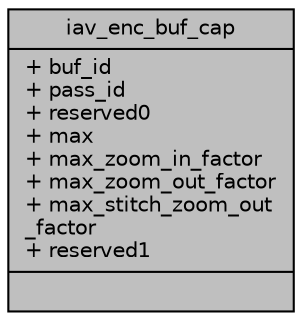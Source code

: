 digraph "iav_enc_buf_cap"
{
 // INTERACTIVE_SVG=YES
 // LATEX_PDF_SIZE
  bgcolor="transparent";
  edge [fontname="Helvetica",fontsize="10",labelfontname="Helvetica",labelfontsize="10"];
  node [fontname="Helvetica",fontsize="10",shape=record];
  Node1 [label="{iav_enc_buf_cap\n|+ buf_id\l+ pass_id\l+ reserved0\l+ max\l+ max_zoom_in_factor\l+ max_zoom_out_factor\l+ max_stitch_zoom_out\l_factor\l+ reserved1\l|}",height=0.2,width=0.4,color="black", fillcolor="grey75", style="filled", fontcolor="black",tooltip=" "];
}
